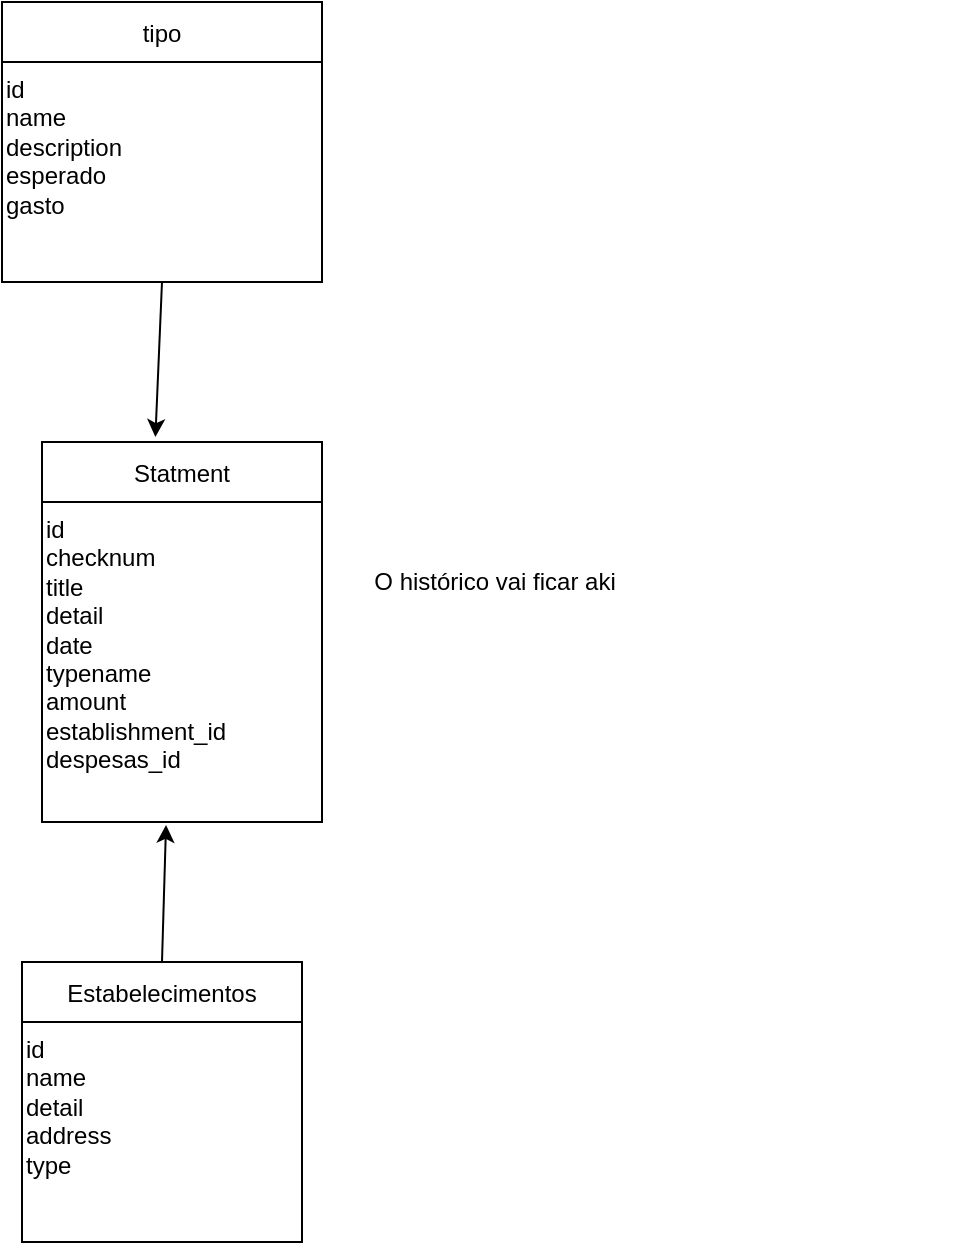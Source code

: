 <mxfile>
    <diagram id="YDCxboi6urfWM_7P6TeA" name="Page-3">
        <mxGraphModel dx="1287" dy="749" grid="1" gridSize="10" guides="1" tooltips="1" connect="1" arrows="1" fold="1" page="1" pageScale="1" pageWidth="827" pageHeight="1169" math="0" shadow="0">
            <root>
                <mxCell id="4tZL7XAVUndYGeTnphcL-0"/>
                <mxCell id="4tZL7XAVUndYGeTnphcL-1" parent="4tZL7XAVUndYGeTnphcL-0"/>
                <mxCell id="4tZL7XAVUndYGeTnphcL-2" value="Statment" style="swimlane;fontStyle=0;childLayout=stackLayout;horizontal=1;startSize=30;horizontalStack=0;resizeParent=1;resizeParentMax=0;resizeLast=0;collapsible=1;marginBottom=0;" parent="4tZL7XAVUndYGeTnphcL-1" vertex="1">
                    <mxGeometry x="274" y="230" width="140" height="190" as="geometry"/>
                </mxCell>
                <mxCell id="4tZL7XAVUndYGeTnphcL-3" value="id&lt;br&gt;checknum&lt;br&gt;title&lt;br&gt;detail&lt;br&gt;date&lt;br&gt;typename&lt;br&gt;amount&lt;br&gt;establishment_id&lt;br&gt;despesas_id&lt;br&gt;" style="text;whiteSpace=wrap;html=1;" parent="4tZL7XAVUndYGeTnphcL-2" vertex="1">
                    <mxGeometry y="30" width="140" height="160" as="geometry"/>
                </mxCell>
                <mxCell id="7" style="edgeStyle=none;html=1;exitX=0.5;exitY=0;exitDx=0;exitDy=0;entryX=0.443;entryY=1.009;entryDx=0;entryDy=0;entryPerimeter=0;" parent="4tZL7XAVUndYGeTnphcL-1" source="Cl13Fru9l5XwO038i_Ok-0" target="4tZL7XAVUndYGeTnphcL-3" edge="1">
                    <mxGeometry relative="1" as="geometry"/>
                </mxCell>
                <mxCell id="Cl13Fru9l5XwO038i_Ok-0" value="Estabelecimentos" style="swimlane;fontStyle=0;childLayout=stackLayout;horizontal=1;startSize=30;horizontalStack=0;resizeParent=1;resizeParentMax=0;resizeLast=0;collapsible=1;marginBottom=0;" parent="4tZL7XAVUndYGeTnphcL-1" vertex="1">
                    <mxGeometry x="264" y="490" width="140" height="140" as="geometry">
                        <mxRectangle x="70" y="290" width="110" height="30" as="alternateBounds"/>
                    </mxGeometry>
                </mxCell>
                <mxCell id="Cl13Fru9l5XwO038i_Ok-1" value="&lt;div&gt;id&lt;/div&gt;&lt;div&gt;name&lt;/div&gt;&lt;div&gt;detail&lt;/div&gt;&lt;div&gt;address&lt;/div&gt;&lt;div&gt;type&lt;/div&gt;" style="text;whiteSpace=wrap;html=1;" parent="Cl13Fru9l5XwO038i_Ok-0" vertex="1">
                    <mxGeometry y="30" width="140" height="110" as="geometry"/>
                </mxCell>
                <mxCell id="0" value="tipo" style="swimlane;fontStyle=0;childLayout=stackLayout;horizontal=1;startSize=30;horizontalStack=0;resizeParent=1;resizeParentMax=0;resizeLast=0;collapsible=1;marginBottom=0;" parent="4tZL7XAVUndYGeTnphcL-1" vertex="1">
                    <mxGeometry x="254" y="10" width="160" height="140" as="geometry"/>
                </mxCell>
                <mxCell id="1" value="id&lt;br&gt;name&lt;br&gt;description&lt;br&gt;esperado&lt;br&gt;gasto" style="text;whiteSpace=wrap;html=1;" parent="0" vertex="1">
                    <mxGeometry y="30" width="160" height="110" as="geometry"/>
                </mxCell>
                <mxCell id="10" style="edgeStyle=none;html=1;" parent="4tZL7XAVUndYGeTnphcL-1" edge="1">
                    <mxGeometry relative="1" as="geometry">
                        <mxPoint x="730" y="380" as="sourcePoint"/>
                        <mxPoint x="730" y="380" as="targetPoint"/>
                    </mxGeometry>
                </mxCell>
                <mxCell id="22" style="edgeStyle=none;html=1;exitX=0.5;exitY=1;exitDx=0;exitDy=0;entryX=0.405;entryY=-0.013;entryDx=0;entryDy=0;entryPerimeter=0;" edge="1" parent="4tZL7XAVUndYGeTnphcL-1" source="1" target="4tZL7XAVUndYGeTnphcL-2">
                    <mxGeometry relative="1" as="geometry"/>
                </mxCell>
                <mxCell id="25" value="O histórico vai ficar aki" style="text;html=1;align=center;verticalAlign=middle;resizable=0;points=[];autosize=1;strokeColor=none;fillColor=none;" vertex="1" parent="4tZL7XAVUndYGeTnphcL-1">
                    <mxGeometry x="430" y="290" width="140" height="20" as="geometry"/>
                </mxCell>
            </root>
        </mxGraphModel>
    </diagram>
</mxfile>
